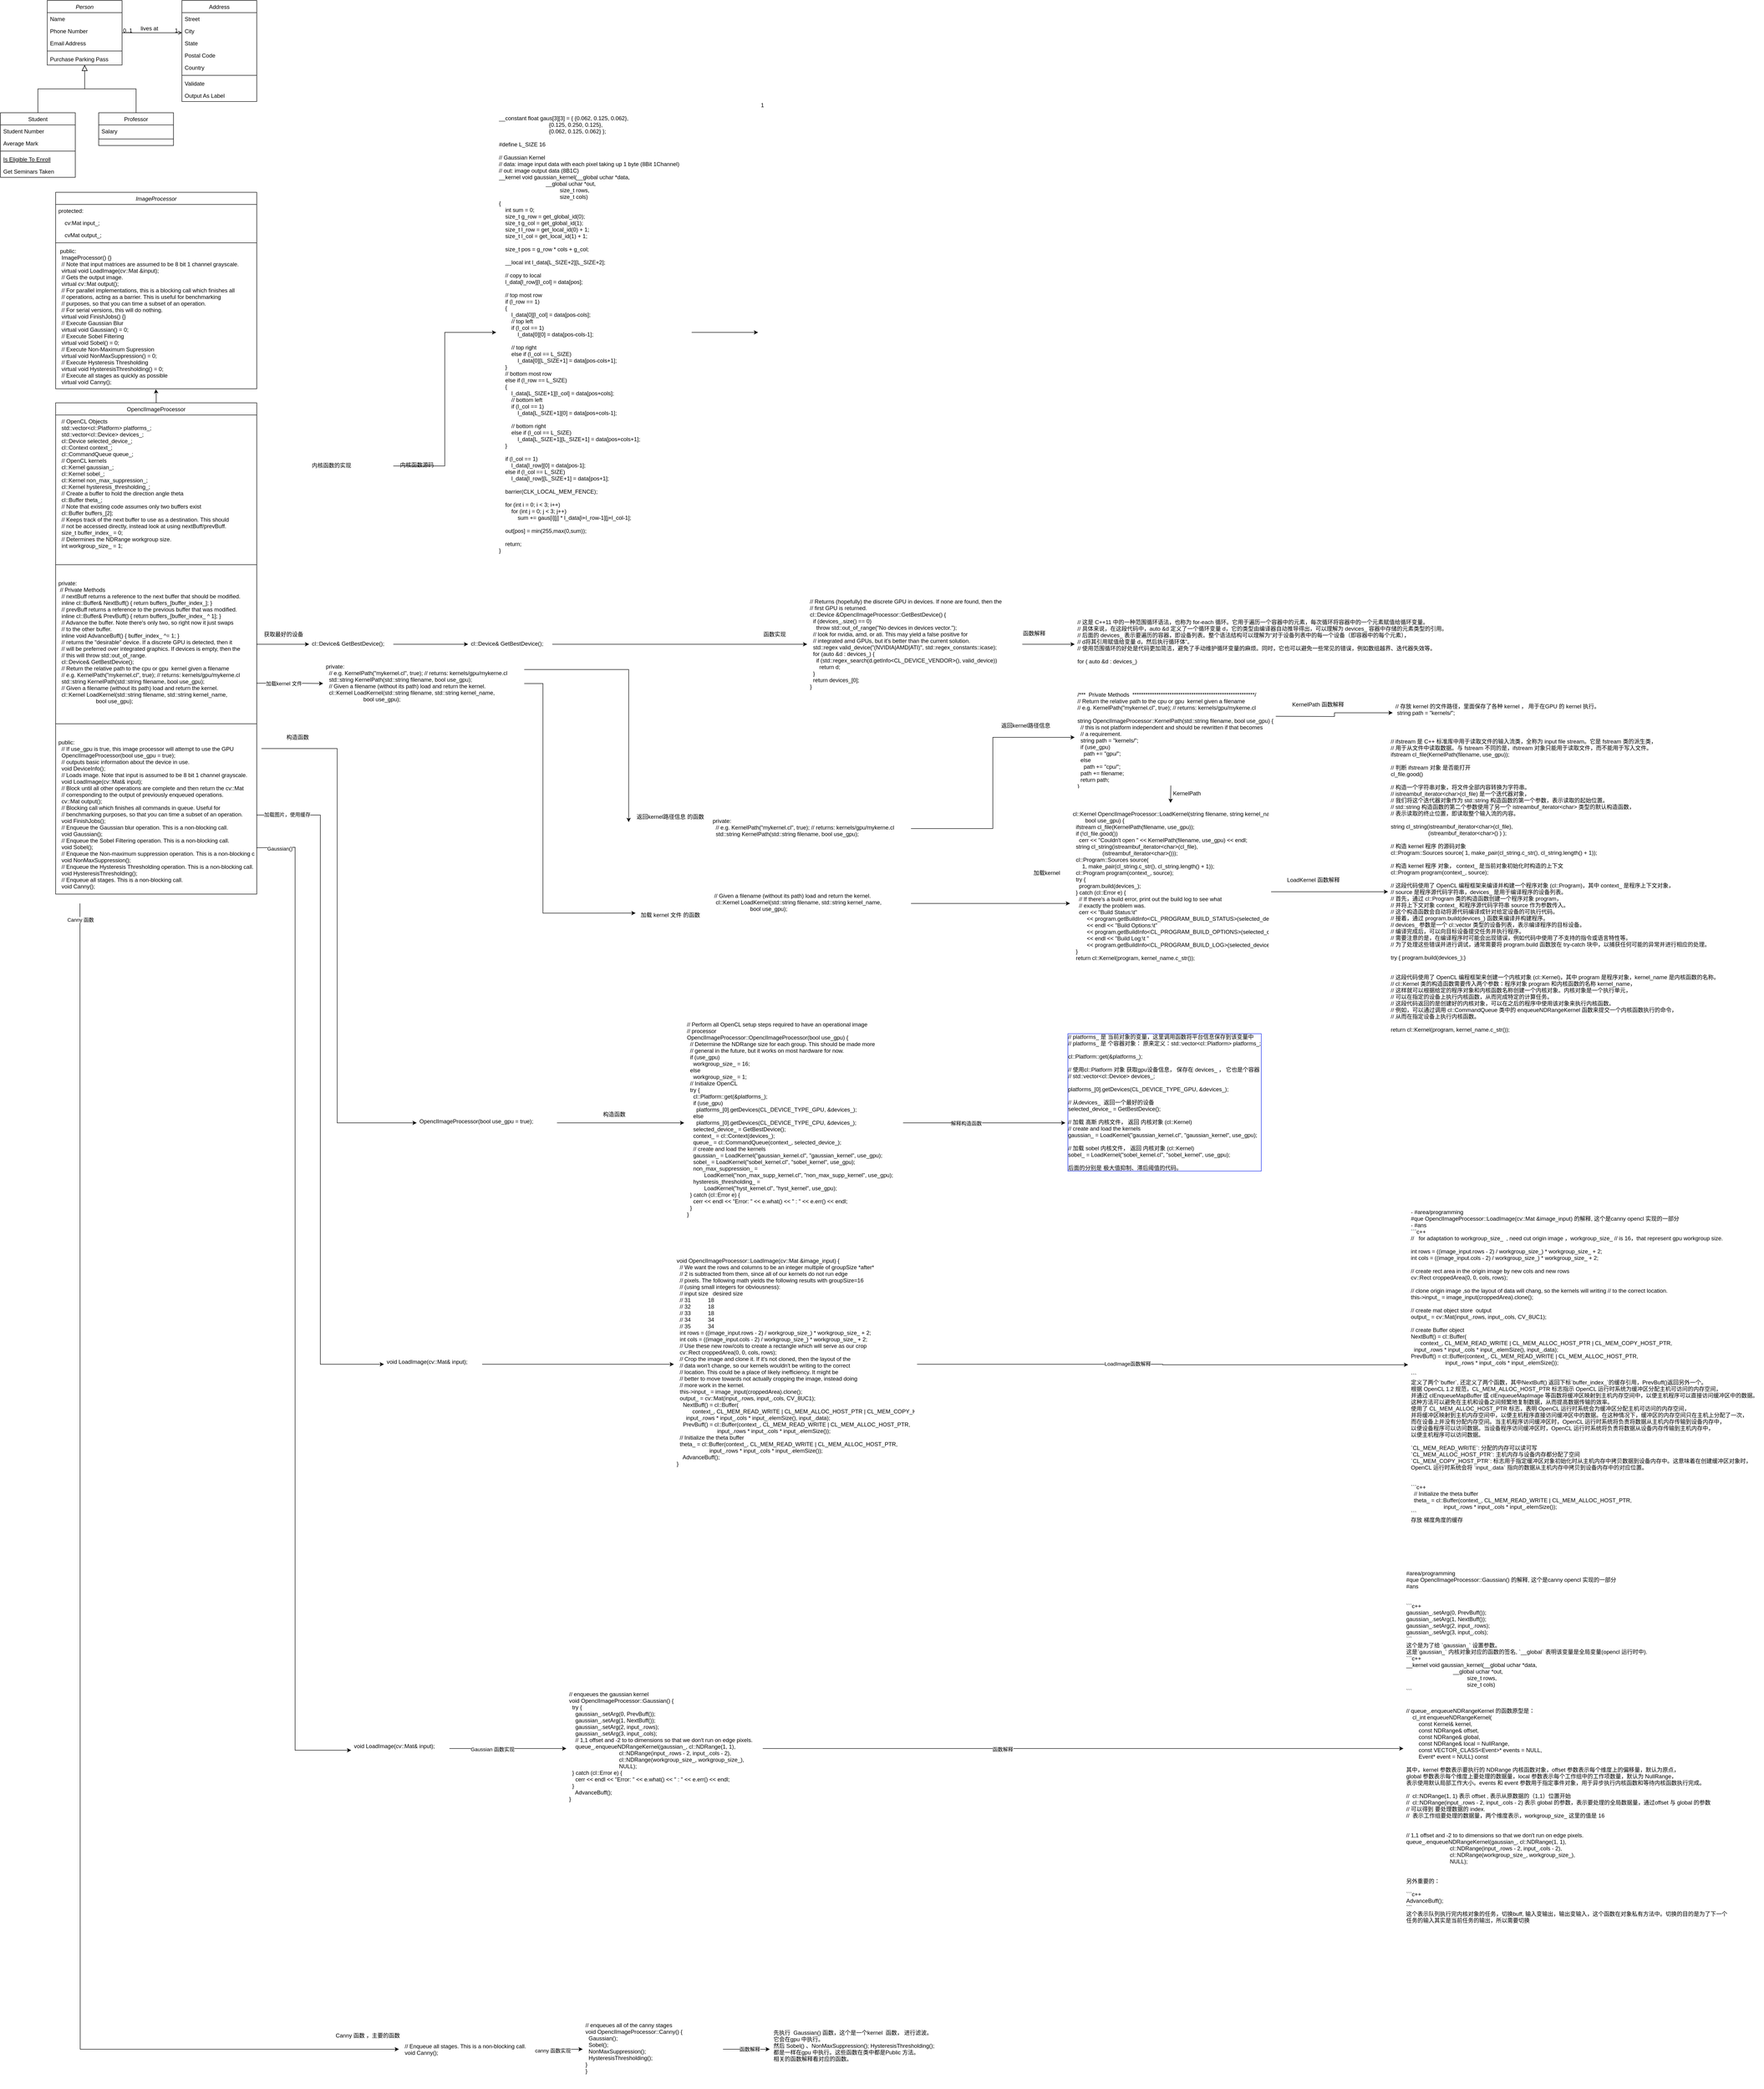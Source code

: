 <mxfile version="21.5.2" type="github">
  <diagram id="C5RBs43oDa-KdzZeNtuy" name="Page-1">
    <mxGraphModel dx="2047" dy="920" grid="1" gridSize="10" guides="1" tooltips="1" connect="1" arrows="1" fold="1" page="1" pageScale="1" pageWidth="3300" pageHeight="4681" background="none" math="0" shadow="0">
      <root>
        <mxCell id="WIyWlLk6GJQsqaUBKTNV-0" />
        <mxCell id="WIyWlLk6GJQsqaUBKTNV-1" parent="WIyWlLk6GJQsqaUBKTNV-0" />
        <mxCell id="zkfFHV4jXpPFQw0GAbJ--0" value="Person" style="swimlane;fontStyle=2;align=center;verticalAlign=top;childLayout=stackLayout;horizontal=1;startSize=26;horizontalStack=0;resizeParent=1;resizeLast=0;collapsible=1;marginBottom=0;rounded=0;shadow=0;strokeWidth=1;" parent="WIyWlLk6GJQsqaUBKTNV-1" vertex="1">
          <mxGeometry x="220" y="120" width="160" height="138" as="geometry">
            <mxRectangle x="230" y="140" width="160" height="26" as="alternateBounds" />
          </mxGeometry>
        </mxCell>
        <mxCell id="zkfFHV4jXpPFQw0GAbJ--1" value="Name" style="text;align=left;verticalAlign=top;spacingLeft=4;spacingRight=4;overflow=hidden;rotatable=0;points=[[0,0.5],[1,0.5]];portConstraint=eastwest;" parent="zkfFHV4jXpPFQw0GAbJ--0" vertex="1">
          <mxGeometry y="26" width="160" height="26" as="geometry" />
        </mxCell>
        <mxCell id="zkfFHV4jXpPFQw0GAbJ--2" value="Phone Number" style="text;align=left;verticalAlign=top;spacingLeft=4;spacingRight=4;overflow=hidden;rotatable=0;points=[[0,0.5],[1,0.5]];portConstraint=eastwest;rounded=0;shadow=0;html=0;" parent="zkfFHV4jXpPFQw0GAbJ--0" vertex="1">
          <mxGeometry y="52" width="160" height="26" as="geometry" />
        </mxCell>
        <mxCell id="zkfFHV4jXpPFQw0GAbJ--3" value="Email Address" style="text;align=left;verticalAlign=top;spacingLeft=4;spacingRight=4;overflow=hidden;rotatable=0;points=[[0,0.5],[1,0.5]];portConstraint=eastwest;rounded=0;shadow=0;html=0;" parent="zkfFHV4jXpPFQw0GAbJ--0" vertex="1">
          <mxGeometry y="78" width="160" height="26" as="geometry" />
        </mxCell>
        <mxCell id="zkfFHV4jXpPFQw0GAbJ--4" value="" style="line;html=1;strokeWidth=1;align=left;verticalAlign=middle;spacingTop=-1;spacingLeft=3;spacingRight=3;rotatable=0;labelPosition=right;points=[];portConstraint=eastwest;" parent="zkfFHV4jXpPFQw0GAbJ--0" vertex="1">
          <mxGeometry y="104" width="160" height="8" as="geometry" />
        </mxCell>
        <mxCell id="zkfFHV4jXpPFQw0GAbJ--5" value="Purchase Parking Pass" style="text;align=left;verticalAlign=top;spacingLeft=4;spacingRight=4;overflow=hidden;rotatable=0;points=[[0,0.5],[1,0.5]];portConstraint=eastwest;" parent="zkfFHV4jXpPFQw0GAbJ--0" vertex="1">
          <mxGeometry y="112" width="160" height="26" as="geometry" />
        </mxCell>
        <mxCell id="zkfFHV4jXpPFQw0GAbJ--6" value="Student" style="swimlane;fontStyle=0;align=center;verticalAlign=top;childLayout=stackLayout;horizontal=1;startSize=26;horizontalStack=0;resizeParent=1;resizeLast=0;collapsible=1;marginBottom=0;rounded=0;shadow=0;strokeWidth=1;" parent="WIyWlLk6GJQsqaUBKTNV-1" vertex="1">
          <mxGeometry x="120" y="360" width="160" height="138" as="geometry">
            <mxRectangle x="130" y="380" width="160" height="26" as="alternateBounds" />
          </mxGeometry>
        </mxCell>
        <mxCell id="zkfFHV4jXpPFQw0GAbJ--7" value="Student Number" style="text;align=left;verticalAlign=top;spacingLeft=4;spacingRight=4;overflow=hidden;rotatable=0;points=[[0,0.5],[1,0.5]];portConstraint=eastwest;" parent="zkfFHV4jXpPFQw0GAbJ--6" vertex="1">
          <mxGeometry y="26" width="160" height="26" as="geometry" />
        </mxCell>
        <mxCell id="zkfFHV4jXpPFQw0GAbJ--8" value="Average Mark" style="text;align=left;verticalAlign=top;spacingLeft=4;spacingRight=4;overflow=hidden;rotatable=0;points=[[0,0.5],[1,0.5]];portConstraint=eastwest;rounded=0;shadow=0;html=0;" parent="zkfFHV4jXpPFQw0GAbJ--6" vertex="1">
          <mxGeometry y="52" width="160" height="26" as="geometry" />
        </mxCell>
        <mxCell id="zkfFHV4jXpPFQw0GAbJ--9" value="" style="line;html=1;strokeWidth=1;align=left;verticalAlign=middle;spacingTop=-1;spacingLeft=3;spacingRight=3;rotatable=0;labelPosition=right;points=[];portConstraint=eastwest;" parent="zkfFHV4jXpPFQw0GAbJ--6" vertex="1">
          <mxGeometry y="78" width="160" height="8" as="geometry" />
        </mxCell>
        <mxCell id="zkfFHV4jXpPFQw0GAbJ--10" value="Is Eligible To Enroll" style="text;align=left;verticalAlign=top;spacingLeft=4;spacingRight=4;overflow=hidden;rotatable=0;points=[[0,0.5],[1,0.5]];portConstraint=eastwest;fontStyle=4" parent="zkfFHV4jXpPFQw0GAbJ--6" vertex="1">
          <mxGeometry y="86" width="160" height="26" as="geometry" />
        </mxCell>
        <mxCell id="zkfFHV4jXpPFQw0GAbJ--11" value="Get Seminars Taken" style="text;align=left;verticalAlign=top;spacingLeft=4;spacingRight=4;overflow=hidden;rotatable=0;points=[[0,0.5],[1,0.5]];portConstraint=eastwest;" parent="zkfFHV4jXpPFQw0GAbJ--6" vertex="1">
          <mxGeometry y="112" width="160" height="26" as="geometry" />
        </mxCell>
        <mxCell id="zkfFHV4jXpPFQw0GAbJ--12" value="" style="endArrow=block;endSize=10;endFill=0;shadow=0;strokeWidth=1;rounded=0;edgeStyle=elbowEdgeStyle;elbow=vertical;" parent="WIyWlLk6GJQsqaUBKTNV-1" source="zkfFHV4jXpPFQw0GAbJ--6" target="zkfFHV4jXpPFQw0GAbJ--0" edge="1">
          <mxGeometry width="160" relative="1" as="geometry">
            <mxPoint x="200" y="203" as="sourcePoint" />
            <mxPoint x="200" y="203" as="targetPoint" />
          </mxGeometry>
        </mxCell>
        <mxCell id="zkfFHV4jXpPFQw0GAbJ--13" value="Professor" style="swimlane;fontStyle=0;align=center;verticalAlign=top;childLayout=stackLayout;horizontal=1;startSize=26;horizontalStack=0;resizeParent=1;resizeLast=0;collapsible=1;marginBottom=0;rounded=0;shadow=0;strokeWidth=1;" parent="WIyWlLk6GJQsqaUBKTNV-1" vertex="1">
          <mxGeometry x="330" y="360" width="160" height="70" as="geometry">
            <mxRectangle x="340" y="380" width="170" height="26" as="alternateBounds" />
          </mxGeometry>
        </mxCell>
        <mxCell id="zkfFHV4jXpPFQw0GAbJ--14" value="Salary" style="text;align=left;verticalAlign=top;spacingLeft=4;spacingRight=4;overflow=hidden;rotatable=0;points=[[0,0.5],[1,0.5]];portConstraint=eastwest;" parent="zkfFHV4jXpPFQw0GAbJ--13" vertex="1">
          <mxGeometry y="26" width="160" height="26" as="geometry" />
        </mxCell>
        <mxCell id="zkfFHV4jXpPFQw0GAbJ--15" value="" style="line;html=1;strokeWidth=1;align=left;verticalAlign=middle;spacingTop=-1;spacingLeft=3;spacingRight=3;rotatable=0;labelPosition=right;points=[];portConstraint=eastwest;" parent="zkfFHV4jXpPFQw0GAbJ--13" vertex="1">
          <mxGeometry y="52" width="160" height="8" as="geometry" />
        </mxCell>
        <mxCell id="zkfFHV4jXpPFQw0GAbJ--16" value="" style="endArrow=block;endSize=10;endFill=0;shadow=0;strokeWidth=1;rounded=0;edgeStyle=elbowEdgeStyle;elbow=vertical;" parent="WIyWlLk6GJQsqaUBKTNV-1" source="zkfFHV4jXpPFQw0GAbJ--13" target="zkfFHV4jXpPFQw0GAbJ--0" edge="1">
          <mxGeometry width="160" relative="1" as="geometry">
            <mxPoint x="210" y="373" as="sourcePoint" />
            <mxPoint x="310" y="271" as="targetPoint" />
          </mxGeometry>
        </mxCell>
        <mxCell id="zkfFHV4jXpPFQw0GAbJ--17" value="Address" style="swimlane;fontStyle=0;align=center;verticalAlign=top;childLayout=stackLayout;horizontal=1;startSize=26;horizontalStack=0;resizeParent=1;resizeLast=0;collapsible=1;marginBottom=0;rounded=0;shadow=0;strokeWidth=1;" parent="WIyWlLk6GJQsqaUBKTNV-1" vertex="1">
          <mxGeometry x="508" y="120" width="160" height="216" as="geometry">
            <mxRectangle x="550" y="140" width="160" height="26" as="alternateBounds" />
          </mxGeometry>
        </mxCell>
        <mxCell id="zkfFHV4jXpPFQw0GAbJ--18" value="Street" style="text;align=left;verticalAlign=top;spacingLeft=4;spacingRight=4;overflow=hidden;rotatable=0;points=[[0,0.5],[1,0.5]];portConstraint=eastwest;" parent="zkfFHV4jXpPFQw0GAbJ--17" vertex="1">
          <mxGeometry y="26" width="160" height="26" as="geometry" />
        </mxCell>
        <mxCell id="zkfFHV4jXpPFQw0GAbJ--19" value="City" style="text;align=left;verticalAlign=top;spacingLeft=4;spacingRight=4;overflow=hidden;rotatable=0;points=[[0,0.5],[1,0.5]];portConstraint=eastwest;rounded=0;shadow=0;html=0;" parent="zkfFHV4jXpPFQw0GAbJ--17" vertex="1">
          <mxGeometry y="52" width="160" height="26" as="geometry" />
        </mxCell>
        <mxCell id="zkfFHV4jXpPFQw0GAbJ--20" value="State" style="text;align=left;verticalAlign=top;spacingLeft=4;spacingRight=4;overflow=hidden;rotatable=0;points=[[0,0.5],[1,0.5]];portConstraint=eastwest;rounded=0;shadow=0;html=0;" parent="zkfFHV4jXpPFQw0GAbJ--17" vertex="1">
          <mxGeometry y="78" width="160" height="26" as="geometry" />
        </mxCell>
        <mxCell id="zkfFHV4jXpPFQw0GAbJ--21" value="Postal Code" style="text;align=left;verticalAlign=top;spacingLeft=4;spacingRight=4;overflow=hidden;rotatable=0;points=[[0,0.5],[1,0.5]];portConstraint=eastwest;rounded=0;shadow=0;html=0;" parent="zkfFHV4jXpPFQw0GAbJ--17" vertex="1">
          <mxGeometry y="104" width="160" height="26" as="geometry" />
        </mxCell>
        <mxCell id="zkfFHV4jXpPFQw0GAbJ--22" value="Country" style="text;align=left;verticalAlign=top;spacingLeft=4;spacingRight=4;overflow=hidden;rotatable=0;points=[[0,0.5],[1,0.5]];portConstraint=eastwest;rounded=0;shadow=0;html=0;" parent="zkfFHV4jXpPFQw0GAbJ--17" vertex="1">
          <mxGeometry y="130" width="160" height="26" as="geometry" />
        </mxCell>
        <mxCell id="zkfFHV4jXpPFQw0GAbJ--23" value="" style="line;html=1;strokeWidth=1;align=left;verticalAlign=middle;spacingTop=-1;spacingLeft=3;spacingRight=3;rotatable=0;labelPosition=right;points=[];portConstraint=eastwest;" parent="zkfFHV4jXpPFQw0GAbJ--17" vertex="1">
          <mxGeometry y="156" width="160" height="8" as="geometry" />
        </mxCell>
        <mxCell id="zkfFHV4jXpPFQw0GAbJ--24" value="Validate" style="text;align=left;verticalAlign=top;spacingLeft=4;spacingRight=4;overflow=hidden;rotatable=0;points=[[0,0.5],[1,0.5]];portConstraint=eastwest;" parent="zkfFHV4jXpPFQw0GAbJ--17" vertex="1">
          <mxGeometry y="164" width="160" height="26" as="geometry" />
        </mxCell>
        <mxCell id="zkfFHV4jXpPFQw0GAbJ--25" value="Output As Label" style="text;align=left;verticalAlign=top;spacingLeft=4;spacingRight=4;overflow=hidden;rotatable=0;points=[[0,0.5],[1,0.5]];portConstraint=eastwest;" parent="zkfFHV4jXpPFQw0GAbJ--17" vertex="1">
          <mxGeometry y="190" width="160" height="26" as="geometry" />
        </mxCell>
        <mxCell id="zkfFHV4jXpPFQw0GAbJ--26" value="" style="endArrow=open;shadow=0;strokeWidth=1;rounded=0;endFill=1;edgeStyle=elbowEdgeStyle;elbow=vertical;" parent="WIyWlLk6GJQsqaUBKTNV-1" source="zkfFHV4jXpPFQw0GAbJ--0" target="zkfFHV4jXpPFQw0GAbJ--17" edge="1">
          <mxGeometry x="0.5" y="41" relative="1" as="geometry">
            <mxPoint x="380" y="192" as="sourcePoint" />
            <mxPoint x="540" y="192" as="targetPoint" />
            <mxPoint x="-40" y="32" as="offset" />
          </mxGeometry>
        </mxCell>
        <mxCell id="zkfFHV4jXpPFQw0GAbJ--27" value="0..1" style="resizable=0;align=left;verticalAlign=bottom;labelBackgroundColor=none;fontSize=12;" parent="zkfFHV4jXpPFQw0GAbJ--26" connectable="0" vertex="1">
          <mxGeometry x="-1" relative="1" as="geometry">
            <mxPoint y="4" as="offset" />
          </mxGeometry>
        </mxCell>
        <mxCell id="zkfFHV4jXpPFQw0GAbJ--28" value="1" style="resizable=0;align=right;verticalAlign=bottom;labelBackgroundColor=none;fontSize=12;" parent="zkfFHV4jXpPFQw0GAbJ--26" connectable="0" vertex="1">
          <mxGeometry x="1" relative="1" as="geometry">
            <mxPoint x="-7" y="4" as="offset" />
          </mxGeometry>
        </mxCell>
        <mxCell id="zkfFHV4jXpPFQw0GAbJ--29" value="lives at" style="text;html=1;resizable=0;points=[];;align=center;verticalAlign=middle;labelBackgroundColor=none;rounded=0;shadow=0;strokeWidth=1;fontSize=12;" parent="zkfFHV4jXpPFQw0GAbJ--26" vertex="1" connectable="0">
          <mxGeometry x="0.5" y="49" relative="1" as="geometry">
            <mxPoint x="-38" y="40" as="offset" />
          </mxGeometry>
        </mxCell>
        <mxCell id="4rEQ4-RjstuRH-mUAFi--1" value="ImageProcessor" style="swimlane;fontStyle=2;align=center;verticalAlign=top;childLayout=stackLayout;horizontal=1;startSize=26;horizontalStack=0;resizeParent=1;resizeLast=0;collapsible=1;marginBottom=0;rounded=0;shadow=0;strokeWidth=1;" vertex="1" parent="WIyWlLk6GJQsqaUBKTNV-1">
          <mxGeometry x="238" y="530" width="430" height="420" as="geometry">
            <mxRectangle x="230" y="140" width="160" height="26" as="alternateBounds" />
          </mxGeometry>
        </mxCell>
        <mxCell id="4rEQ4-RjstuRH-mUAFi--2" value="protected:&#xa;" style="text;align=left;verticalAlign=top;spacingLeft=4;spacingRight=4;overflow=hidden;rotatable=0;points=[[0,0.5],[1,0.5]];portConstraint=eastwest;" vertex="1" parent="4rEQ4-RjstuRH-mUAFi--1">
          <mxGeometry y="26" width="430" height="26" as="geometry" />
        </mxCell>
        <mxCell id="4rEQ4-RjstuRH-mUAFi--3" value="    cv:Mat input_; " style="text;align=left;verticalAlign=top;spacingLeft=4;spacingRight=4;overflow=hidden;rotatable=0;points=[[0,0.5],[1,0.5]];portConstraint=eastwest;rounded=0;shadow=0;html=0;" vertex="1" parent="4rEQ4-RjstuRH-mUAFi--1">
          <mxGeometry y="52" width="430" height="26" as="geometry" />
        </mxCell>
        <mxCell id="4rEQ4-RjstuRH-mUAFi--4" value="    cvMat output_;" style="text;align=left;verticalAlign=top;spacingLeft=4;spacingRight=4;overflow=hidden;rotatable=0;points=[[0,0.5],[1,0.5]];portConstraint=eastwest;rounded=0;shadow=0;html=0;" vertex="1" parent="4rEQ4-RjstuRH-mUAFi--1">
          <mxGeometry y="78" width="430" height="26" as="geometry" />
        </mxCell>
        <mxCell id="4rEQ4-RjstuRH-mUAFi--5" value="" style="line;html=1;strokeWidth=1;align=left;verticalAlign=middle;spacingTop=-1;spacingLeft=3;spacingRight=3;rotatable=0;labelPosition=right;points=[];portConstraint=eastwest;" vertex="1" parent="4rEQ4-RjstuRH-mUAFi--1">
          <mxGeometry y="104" width="430" height="8" as="geometry" />
        </mxCell>
        <mxCell id="4rEQ4-RjstuRH-mUAFi--18" value=" public:&#xa;  ImageProcessor() {}&#xa;  // Note that input matrices are assumed to be 8 bit 1 channel grayscale.&#xa;  virtual void LoadImage(cv::Mat &amp;input);&#xa;  // Gets the output image.&#xa;  virtual cv::Mat output();&#xa;  // For parallel implementations, this is a blocking call which finishes all&#xa;  // operations, acting as a barrier. This is useful for benchmarking&#xa;  // purposes, so that you can time a subset of an operation.&#xa;  // For serial versions, this will do nothing.&#xa;  virtual void FinishJobs() {}&#xa;  // Execute Gaussian Blur&#xa;  virtual void Gaussian() = 0;&#xa;  // Execute Sobel Filtering&#xa;  virtual void Sobel() = 0;&#xa;  // Execute Non-Maximum Supression&#xa;  virtual void NonMaxSuppression() = 0;&#xa;  // Execute Hysteresis Thresholding&#xa;  virtual void HysteresisThresholding() = 0;&#xa;  // Execute all stages as quickly as possible&#xa;  virtual void Canny();" style="text;align=left;verticalAlign=top;spacingLeft=4;spacingRight=4;overflow=hidden;rotatable=0;points=[[0,0.5],[1,0.5]];portConstraint=eastwest;" vertex="1" parent="4rEQ4-RjstuRH-mUAFi--1">
          <mxGeometry y="112" width="430" height="308" as="geometry" />
        </mxCell>
        <mxCell id="4rEQ4-RjstuRH-mUAFi--21" style="edgeStyle=orthogonalEdgeStyle;rounded=0;orthogonalLoop=1;jettySize=auto;html=1;entryX=0.498;entryY=1.003;entryDx=0;entryDy=0;entryPerimeter=0;" edge="1" parent="WIyWlLk6GJQsqaUBKTNV-1" source="4rEQ4-RjstuRH-mUAFi--7" target="4rEQ4-RjstuRH-mUAFi--18">
          <mxGeometry relative="1" as="geometry">
            <mxPoint x="453.0" y="960" as="targetPoint" />
          </mxGeometry>
        </mxCell>
        <mxCell id="4rEQ4-RjstuRH-mUAFi--7" value="OpenclImageProcessor" style="swimlane;fontStyle=0;align=center;verticalAlign=top;childLayout=stackLayout;horizontal=1;startSize=26;horizontalStack=0;resizeParent=1;resizeLast=0;collapsible=1;marginBottom=0;rounded=0;shadow=0;strokeWidth=1;" vertex="1" parent="WIyWlLk6GJQsqaUBKTNV-1">
          <mxGeometry x="238" y="980" width="430" height="1050" as="geometry">
            <mxRectangle x="130" y="380" width="160" height="26" as="alternateBounds" />
          </mxGeometry>
        </mxCell>
        <mxCell id="4rEQ4-RjstuRH-mUAFi--8" value="  // OpenCL Objects&#xa;  std::vector&lt;cl::Platform&gt; platforms_;&#xa;  std::vector&lt;cl::Device&gt; devices_;&#xa;  cl::Device selected_device_;&#xa;  cl::Context context_;&#xa;  cl::CommandQueue queue_;&#xa;  // OpenCL kernels&#xa;  cl::Kernel gaussian_;&#xa;  cl::Kernel sobel_;&#xa;  cl::Kernel non_max_suppression_;&#xa;  cl::Kernel hysteresis_thresholding_;&#xa;  // Create a buffer to hold the direction angle theta&#xa;  cl::Buffer theta_;&#xa;  // Note that existing code assumes only two buffers exist&#xa;  cl::Buffer buffers_[2];&#xa;  // Keeps track of the next buffer to use as a destination. This should&#xa;  // not be accessed directly, instead look at using nextBuff/prevBuff.&#xa;  size_t buffer_index_ = 0;&#xa;  // Determines the NDRange workgroup size.&#xa;  int workgroup_size_ = 1;" style="text;align=left;verticalAlign=top;spacingLeft=4;spacingRight=4;overflow=hidden;rotatable=0;points=[[0,0.5],[1,0.5]];portConstraint=eastwest;" vertex="1" parent="4rEQ4-RjstuRH-mUAFi--7">
          <mxGeometry y="26" width="430" height="294" as="geometry" />
        </mxCell>
        <mxCell id="4rEQ4-RjstuRH-mUAFi--15" value="" style="line;html=1;strokeWidth=1;align=left;verticalAlign=middle;spacingTop=-1;spacingLeft=3;spacingRight=3;rotatable=0;labelPosition=right;points=[];portConstraint=eastwest;" vertex="1" parent="4rEQ4-RjstuRH-mUAFi--7">
          <mxGeometry y="320" width="430" height="52" as="geometry" />
        </mxCell>
        <mxCell id="4rEQ4-RjstuRH-mUAFi--17" value="private:&#xa; // Private Methods&#xa;  // nextBuff returns a reference to the next buffer that should be modified.&#xa;  inline cl::Buffer&amp; NextBuff() { return buffers_[buffer_index_]; }&#xa;  // prevBuff returns a reference to the previous buffer that was modified.&#xa;  inline cl::Buffer&amp; PrevBuff() { return buffers_[buffer_index_ ^ 1]; }&#xa;  // Advance the buffer. Note there&#39;s only two, so right now it just swaps&#xa;  // to the other buffer.&#xa;  inline void AdvanceBuff() { buffer_index_ ^= 1; }&#xa;  // returns the &quot;desirable&quot; device. If a discrete GPU is detected, then it&#xa;  // will be preferred over integrated graphics. If devices is empty, then the&#xa;  // this will throw std::out_of_range.&#xa;  cl::Device&amp; GetBestDevice();&#xa;  // Return the relative path to the cpu or gpu  kernel given a filename&#xa;  // e.g. KernelPath(&quot;mykernel.cl&quot;, true); // returns: kernels/gpu/mykerne.cl&#xa;  std::string KernelPath(std::string filename, bool use_gpu);&#xa;  // Given a filename (without its path) load and return the kernel.&#xa;  cl::Kernel LoadKernel(std::string filename, std::string kernel_name,&#xa;                        bool use_gpu);" style="text;align=left;verticalAlign=top;spacingLeft=4;spacingRight=4;overflow=hidden;rotatable=0;points=[[0,0.5],[1,0.5]];portConstraint=eastwest;" vertex="1" parent="4rEQ4-RjstuRH-mUAFi--7">
          <mxGeometry y="372" width="430" height="288" as="geometry" />
        </mxCell>
        <mxCell id="4rEQ4-RjstuRH-mUAFi--10" value="" style="line;html=1;strokeWidth=1;align=left;verticalAlign=middle;spacingTop=-1;spacingLeft=3;spacingRight=3;rotatable=0;labelPosition=right;points=[];portConstraint=eastwest;" vertex="1" parent="4rEQ4-RjstuRH-mUAFi--7">
          <mxGeometry y="660" width="430" height="52" as="geometry" />
        </mxCell>
        <mxCell id="4rEQ4-RjstuRH-mUAFi--20" value="public:&#xa;  // If use_gpu is true, this image processor will attempt to use the GPU&#xa;  OpenclImageProcessor(bool use_gpu = true);&#xa;  // outputs basic information about the device in use.&#xa;  void DeviceInfo();&#xa;  // Loads image. Note that input is assumed to be 8 bit 1 channel grayscale.&#xa;  void LoadImage(cv::Mat&amp; input);&#xa;  // Block until all other operations are complete and then return the cv::Mat&#xa;  // corresponding to the output of previously enqueued operations.&#xa;  cv::Mat output();&#xa;  // Blocking call which finishes all commands in queue. Useful for&#xa;  // benchmarking purposes, so that you can time a subset of an operation.&#xa;  void FinishJobs();&#xa;  // Enqueue the Gaussian blur operation. This is a non-blocking call.&#xa;  void Gaussian();&#xa;  // Enqueue the Sobel Filtering operation. This is a non-blocking call.&#xa;  void Sobel();&#xa;  // Enqueue the Non-maximum suppression operation. This is a non-blocking call.&#xa;  void NonMaxSuppression();&#xa;  // Enqueue the Hysteresis Thresholding operation. This is a non-blocking call.&#xa;  void HysteresisThresholding();&#xa;  // Enqueue all stages. This is a non-blocking call.&#xa;  void Canny();" style="text;align=left;verticalAlign=top;spacingLeft=4;spacingRight=4;overflow=hidden;rotatable=0;points=[[0,0.5],[1,0.5]];portConstraint=eastwest;" vertex="1" parent="4rEQ4-RjstuRH-mUAFi--7">
          <mxGeometry y="712" width="430" height="338" as="geometry" />
        </mxCell>
        <mxCell id="4rEQ4-RjstuRH-mUAFi--32" value="" style="edgeStyle=orthogonalEdgeStyle;rounded=0;orthogonalLoop=1;jettySize=auto;html=1;entryX=-0.022;entryY=0.867;entryDx=0;entryDy=0;entryPerimeter=0;" edge="1" parent="WIyWlLk6GJQsqaUBKTNV-1" source="4rEQ4-RjstuRH-mUAFi--29" target="4rEQ4-RjstuRH-mUAFi--36">
          <mxGeometry relative="1" as="geometry">
            <mxPoint x="1190.0" y="1550.1" as="sourcePoint" />
            <mxPoint x="1398.28" y="900" as="targetPoint" />
            <Array as="points">
              <mxPoint x="1463" y="1550" />
            </Array>
          </mxGeometry>
        </mxCell>
        <mxCell id="4rEQ4-RjstuRH-mUAFi--29" value="private:&#xa;  // e.g. KernelPath(&quot;mykernel.cl&quot;, true); // returns: kernels/gpu/mykerne.cl&#xa;  std::string KernelPath(std::string filename, bool use_gpu);&#xa;  // Given a filename (without its path) load and return the kernel.&#xa;  cl::Kernel LoadKernel(std::string filename, std::string kernel_name,&#xa;                        bool use_gpu);" style="text;align=left;verticalAlign=top;spacingLeft=4;spacingRight=4;overflow=hidden;rotatable=0;points=[[0,0.5],[1,0.5]];portConstraint=eastwest;" vertex="1" parent="WIyWlLk6GJQsqaUBKTNV-1">
          <mxGeometry x="810" y="1530" width="430" height="100" as="geometry" />
        </mxCell>
        <mxCell id="4rEQ4-RjstuRH-mUAFi--30" value="" style="edgeStyle=orthogonalEdgeStyle;rounded=0;orthogonalLoop=1;jettySize=auto;html=1;exitX=1.001;exitY=0.789;exitDx=0;exitDy=0;exitPerimeter=0;" edge="1" parent="WIyWlLk6GJQsqaUBKTNV-1" source="4rEQ4-RjstuRH-mUAFi--17" target="4rEQ4-RjstuRH-mUAFi--29">
          <mxGeometry relative="1" as="geometry" />
        </mxCell>
        <mxCell id="4rEQ4-RjstuRH-mUAFi--83" value="加载kernel 文件" style="edgeLabel;html=1;align=center;verticalAlign=middle;resizable=0;points=[];" vertex="1" connectable="0" parent="4rEQ4-RjstuRH-mUAFi--30">
          <mxGeometry x="-0.193" y="-1" relative="1" as="geometry">
            <mxPoint as="offset" />
          </mxGeometry>
        </mxCell>
        <mxCell id="4rEQ4-RjstuRH-mUAFi--34" value="" style="edgeStyle=orthogonalEdgeStyle;rounded=0;orthogonalLoop=1;jettySize=auto;html=1;" edge="1" parent="WIyWlLk6GJQsqaUBKTNV-1" source="4rEQ4-RjstuRH-mUAFi--31" target="4rEQ4-RjstuRH-mUAFi--33">
          <mxGeometry relative="1" as="geometry">
            <mxPoint x="2027" y="1875" as="sourcePoint" />
          </mxGeometry>
        </mxCell>
        <mxCell id="4rEQ4-RjstuRH-mUAFi--31" value="private:&#xa;  // e.g. KernelPath(&quot;mykernel.cl&quot;, true); // returns: kernels/gpu/mykerne.cl&#xa;  std::string KernelPath(std::string filename, bool use_gpu);&#xa;" style="text;align=left;verticalAlign=top;spacingLeft=4;spacingRight=4;overflow=hidden;rotatable=0;points=[[0,0.5],[1,0.5]];portConstraint=eastwest;" vertex="1" parent="WIyWlLk6GJQsqaUBKTNV-1">
          <mxGeometry x="1637" y="1860" width="430" height="60" as="geometry" />
        </mxCell>
        <mxCell id="4rEQ4-RjstuRH-mUAFi--43" style="edgeStyle=orthogonalEdgeStyle;rounded=0;orthogonalLoop=1;jettySize=auto;html=1;exitX=0.478;exitY=0.99;exitDx=0;exitDy=0;exitPerimeter=0;" edge="1" parent="WIyWlLk6GJQsqaUBKTNV-1" source="4rEQ4-RjstuRH-mUAFi--33">
          <mxGeometry relative="1" as="geometry">
            <mxPoint x="2622" y="1835" as="targetPoint" />
          </mxGeometry>
        </mxCell>
        <mxCell id="4rEQ4-RjstuRH-mUAFi--33" value="/***  Private Methods  ********************************************************/&#xa;// Return the relative path to the cpu or gpu  kernel given a filename&#xa;// e.g. KernelPath(&quot;mykernel.cl&quot;, true); // returns: kernels/gpu/mykerne.cl&#xa;&#xa;string OpenclImageProcessor::KernelPath(std::string filename, bool use_gpu) {&#xa;  // this is not platform independent and should be rewritten if that becomes&#xa;  // a requirement.&#xa;  string path = &quot;kernels/&quot;;&#xa;  if (use_gpu)&#xa;    path += &quot;gpu/&quot;;&#xa;  else&#xa;    path += &quot;cpu/&quot;;&#xa;  path += filename;&#xa;  return path;&#xa;}" style="text;align=left;verticalAlign=top;spacingLeft=4;spacingRight=4;overflow=hidden;rotatable=0;points=[[0,0.5],[1,0.5]];portConstraint=eastwest;" vertex="1" parent="WIyWlLk6GJQsqaUBKTNV-1">
          <mxGeometry x="2417" y="1590" width="430" height="210" as="geometry" />
        </mxCell>
        <mxCell id="4rEQ4-RjstuRH-mUAFi--35" value="返回kernel路径信息" style="text;html=1;align=center;verticalAlign=middle;resizable=0;points=[];autosize=1;strokeColor=none;fillColor=none;" vertex="1" parent="WIyWlLk6GJQsqaUBKTNV-1">
          <mxGeometry x="2247" y="1655" width="130" height="30" as="geometry" />
        </mxCell>
        <mxCell id="4rEQ4-RjstuRH-mUAFi--36" value="返回kernel路径信息 的函数" style="text;html=1;align=center;verticalAlign=middle;resizable=0;points=[];autosize=1;strokeColor=none;fillColor=none;" vertex="1" parent="WIyWlLk6GJQsqaUBKTNV-1">
          <mxGeometry x="1467" y="1850" width="170" height="30" as="geometry" />
        </mxCell>
        <mxCell id="4rEQ4-RjstuRH-mUAFi--37" value=" // Given a filename (without its path) load and return the kernel.&#xa;  cl::Kernel LoadKernel(std::string filename, std::string kernel_name,&#xa;                        bool use_gpu);" style="text;align=left;verticalAlign=top;spacingLeft=4;spacingRight=4;overflow=hidden;rotatable=0;points=[[0,0.5],[1,0.5]];portConstraint=eastwest;" vertex="1" parent="WIyWlLk6GJQsqaUBKTNV-1">
          <mxGeometry x="1637" y="2020" width="430" height="60" as="geometry" />
        </mxCell>
        <mxCell id="4rEQ4-RjstuRH-mUAFi--38" value="" style="edgeStyle=orthogonalEdgeStyle;rounded=0;orthogonalLoop=1;jettySize=auto;html=1;exitX=1;exitY=0.5;exitDx=0;exitDy=0;entryX=0.007;entryY=0.356;entryDx=0;entryDy=0;entryPerimeter=0;" edge="1" parent="WIyWlLk6GJQsqaUBKTNV-1" source="4rEQ4-RjstuRH-mUAFi--29" target="4rEQ4-RjstuRH-mUAFi--51">
          <mxGeometry relative="1" as="geometry">
            <mxPoint x="1220" y="1580" as="sourcePoint" />
            <mxPoint x="1385" y="1059.7" as="targetPoint" />
            <Array as="points">
              <mxPoint x="1280" y="1580" />
              <mxPoint x="1280" y="2071" />
            </Array>
          </mxGeometry>
        </mxCell>
        <mxCell id="4rEQ4-RjstuRH-mUAFi--39" value="" style="edgeStyle=orthogonalEdgeStyle;rounded=0;orthogonalLoop=1;jettySize=auto;html=1;exitX=1;exitY=0.5;exitDx=0;exitDy=0;" edge="1" parent="WIyWlLk6GJQsqaUBKTNV-1" target="4rEQ4-RjstuRH-mUAFi--40" source="4rEQ4-RjstuRH-mUAFi--37">
          <mxGeometry relative="1" as="geometry">
            <mxPoint x="2027" y="2035" as="sourcePoint" />
            <Array as="points">
              <mxPoint x="2237" y="2050" />
              <mxPoint x="2237" y="2050" />
            </Array>
          </mxGeometry>
        </mxCell>
        <mxCell id="4rEQ4-RjstuRH-mUAFi--46" value="" style="edgeStyle=orthogonalEdgeStyle;rounded=0;orthogonalLoop=1;jettySize=auto;html=1;" edge="1" parent="WIyWlLk6GJQsqaUBKTNV-1" source="4rEQ4-RjstuRH-mUAFi--40" target="4rEQ4-RjstuRH-mUAFi--45">
          <mxGeometry relative="1" as="geometry" />
        </mxCell>
        <mxCell id="4rEQ4-RjstuRH-mUAFi--40" value="cl::Kernel OpenclImageProcessor::LoadKernel(string filename, string kernel_name,&#xa;        bool use_gpu) {&#xa;  ifstream cl_file(KernelPath(filename, use_gpu));&#xa;  if (!cl_file.good())&#xa;    cerr &lt;&lt; &quot;Couldn&#39;t open &quot; &lt;&lt; KernelPath(filename, use_gpu) &lt;&lt; endl;&#xa;  string cl_string(istreambuf_iterator&lt;char&gt;(cl_file),&#xa;                   (istreambuf_iterator&lt;char&gt;()));&#xa;  cl::Program::Sources source(&#xa;      1, make_pair(cl_string.c_str(), cl_string.length() + 1));&#xa;  cl::Program program(context_, source);&#xa;  try {&#xa;    program.build(devices_);&#xa;  } catch (cl::Error e) {&#xa;    // If there&#39;s a build error, print out the build log to see what&#xa;    // exactly the problem was.&#xa;    cerr &lt;&lt; &quot;Build Status:\t&quot;&#xa;         &lt;&lt; program.getBuildInfo&lt;CL_PROGRAM_BUILD_STATUS&gt;(selected_device_)&#xa;         &lt;&lt; endl &lt;&lt; &quot;Build Options:\t&quot;&#xa;         &lt;&lt; program.getBuildInfo&lt;CL_PROGRAM_BUILD_OPTIONS&gt;(selected_device_)&#xa;         &lt;&lt; endl &lt;&lt; &quot;Build Log:\t &quot;&#xa;         &lt;&lt; program.getBuildInfo&lt;CL_PROGRAM_BUILD_LOG&gt;(selected_device_) &lt;&lt; endl;&#xa;  }&#xa;  return cl::Kernel(program, kernel_name.c_str());" style="text;align=left;verticalAlign=top;spacingLeft=4;spacingRight=4;overflow=hidden;rotatable=0;points=[[0,0.5],[1,0.5]];portConstraint=eastwest;" vertex="1" parent="WIyWlLk6GJQsqaUBKTNV-1">
          <mxGeometry x="2407" y="1845" width="430" height="360" as="geometry" />
        </mxCell>
        <mxCell id="4rEQ4-RjstuRH-mUAFi--41" value="加载kernel" style="text;html=1;align=center;verticalAlign=middle;resizable=0;points=[];autosize=1;strokeColor=none;fillColor=none;" vertex="1" parent="WIyWlLk6GJQsqaUBKTNV-1">
          <mxGeometry x="2317" y="1970" width="80" height="30" as="geometry" />
        </mxCell>
        <mxCell id="4rEQ4-RjstuRH-mUAFi--44" value="KernelPath" style="text;strokeColor=none;align=center;fillColor=none;html=1;verticalAlign=middle;whiteSpace=wrap;rounded=0;" vertex="1" parent="WIyWlLk6GJQsqaUBKTNV-1">
          <mxGeometry x="2627" y="1800" width="60" height="30" as="geometry" />
        </mxCell>
        <mxCell id="4rEQ4-RjstuRH-mUAFi--45" value="// ifstream 是 C++ 标准库中用于读取文件的输入流类，全称为 input file stream。它是 fstream 类的派生类，&#xa;// 用于从文件中读取数据。与 fstream 不同的是，ifstream 对象只能用于读取文件，而不能用于写入文件。&#xa;ifstream cl_file(KernelPath(filename, use_gpu));&#xa;&#xa;// 判断 ifstream 对象 是否能打开&#xa;cl_file.good()&#xa;&#xa;// 构造一个字符串对象，将文件全部内容转换为字符串。&#xa;// istreambuf_iterator&lt;char&gt;(cl_file) 是一个迭代器对象，&#xa;// 我们将这个迭代器对象作为 std::string 构造函数的第一个参数，表示读取的起始位置。&#xa;// std::string 构造函数的第二个参数使用了另一个 istreambuf_iterator&lt;char&gt; 类型的默认构造函数，&#xa;// 表示读取的终止位置，即读取整个输入流的内容。&#xa;&#xa;string cl_string(istreambuf_iterator&lt;char&gt;(cl_file),&#xa;                        (istreambuf_iterator&lt;char&gt;() ) );&#xa;&#xa;// 构造 kernel 程序 的源码对象&#xa;cl::Program::Sources source( 1, make_pair(cl_string.c_str(), cl_string.length() + 1));&#xa;&#xa;// 构造 kernel 程序 对象， context_ 是当前对象初始化时构造的上下文&#xa;cl::Program program(context_, source);&#xa;&#xa;// 这段代码使用了 OpenCL 编程框架来编译并构建一个程序对象 (cl::Program)，其中 context_ 是程序上下文对象，&#xa;// source 是程序源代码字符串，devices_ 是用于编译程序的设备列表。&#xa;// 首先，通过 cl::Program 类的构造函数创建一个程序对象 program，&#xa;// 并将上下文对象 context_ 和程序源代码字符串 source 作为参数传入。&#xa;// 这个构造函数会自动将源代码编译成针对给定设备的可执行代码。&#xa;// 接着，通过 program.build(devices_) 函数来编译并构建程序。&#xa;// devices_ 参数是一个 cl::vector 类型的设备列表，表示编译程序的目标设备。&#xa;// 编译完成后，可以向目标设备提交任务并执行程序。&#xa;// 需要注意的是，在编译程序时可能会出现错误，例如代码中使用了不支持的指令或语言特性等。&#xa;// 为了处理这些错误并进行调试，通常需要将 program.build 函数放在 try-catch 块中，以捕获任何可能的异常并进行相应的处理。 &#xa; &#xa;try { program.build(devices_);}&#xa;&#xa;&#xa;// 这段代码使用了 OpenCL 编程框架来创建一个内核对象 (cl::Kernel)，其中 program 是程序对象，kernel_name 是内核函数的名称。&#xa;// cl::Kernel 类的构造函数需要传入两个参数：程序对象 program 和内核函数的名称 kernel_name，&#xa;// 这样就可以根据给定的程序对象和内核函数名称创建一个内核对象。内核对象是一个执行单元，&#xa;// 可以在指定的设备上执行内核函数，从而完成特定的计算任务。&#xa;// 这段代码返回的是创建好的内核对象，可以在之后的程序中使用该对象来执行内核函数。&#xa;// 例如，可以通过调用 cl::CommandQueue 类中的 enqueueNDRangeKernel 函数来提交一个内核函数执行的命令，&#xa;// 从而在指定设备上执行内核函数。&#xa;&#xa;return cl::Kernel(program, kernel_name.c_str());&#xa;&#xa;&#xa;&#xa;" style="text;align=left;verticalAlign=top;spacingLeft=4;spacingRight=4;overflow=hidden;rotatable=0;points=[[0,0.5],[1,0.5]];portConstraint=eastwest;" vertex="1" parent="WIyWlLk6GJQsqaUBKTNV-1">
          <mxGeometry x="3087" y="1690" width="720" height="670" as="geometry" />
        </mxCell>
        <mxCell id="4rEQ4-RjstuRH-mUAFi--47" value="LoadKernel 函数解释" style="text;html=1;align=center;verticalAlign=middle;resizable=0;points=[];autosize=1;strokeColor=none;fillColor=none;" vertex="1" parent="WIyWlLk6GJQsqaUBKTNV-1">
          <mxGeometry x="2857" y="1985" width="140" height="30" as="geometry" />
        </mxCell>
        <mxCell id="4rEQ4-RjstuRH-mUAFi--48" value="" style="edgeStyle=orthogonalEdgeStyle;rounded=0;orthogonalLoop=1;jettySize=auto;html=1;" edge="1" parent="WIyWlLk6GJQsqaUBKTNV-1" target="4rEQ4-RjstuRH-mUAFi--49">
          <mxGeometry relative="1" as="geometry">
            <mxPoint x="2847" y="1650" as="sourcePoint" />
          </mxGeometry>
        </mxCell>
        <mxCell id="4rEQ4-RjstuRH-mUAFi--49" value="// 存放 kernel 的文件路径，里面保存了各种 kernel ， 用于在GPU 的 kernel 执行。&#xa; string path = &quot;kernels/&quot;;" style="text;align=left;verticalAlign=top;spacingLeft=4;spacingRight=4;overflow=hidden;rotatable=0;points=[[0,0.5],[1,0.5]];portConstraint=eastwest;" vertex="1" parent="WIyWlLk6GJQsqaUBKTNV-1">
          <mxGeometry x="3097" y="1615" width="610" height="55" as="geometry" />
        </mxCell>
        <mxCell id="4rEQ4-RjstuRH-mUAFi--50" value="KernelPath 函数解释" style="text;html=1;align=center;verticalAlign=middle;resizable=0;points=[];autosize=1;strokeColor=none;fillColor=none;" vertex="1" parent="WIyWlLk6GJQsqaUBKTNV-1">
          <mxGeometry x="2872" y="1610" width="130" height="30" as="geometry" />
        </mxCell>
        <mxCell id="4rEQ4-RjstuRH-mUAFi--51" value="加载 kernel 文件 的函数" style="text;html=1;align=center;verticalAlign=middle;resizable=0;points=[];autosize=1;strokeColor=none;fillColor=none;" vertex="1" parent="WIyWlLk6GJQsqaUBKTNV-1">
          <mxGeometry x="1477" y="2060" width="150" height="30" as="geometry" />
        </mxCell>
        <mxCell id="4rEQ4-RjstuRH-mUAFi--57" value="" style="edgeStyle=orthogonalEdgeStyle;rounded=0;orthogonalLoop=1;jettySize=auto;html=1;" edge="1" parent="WIyWlLk6GJQsqaUBKTNV-1" source="4rEQ4-RjstuRH-mUAFi--54" target="4rEQ4-RjstuRH-mUAFi--56">
          <mxGeometry relative="1" as="geometry">
            <mxPoint x="1325.0" y="4500" as="sourcePoint" />
          </mxGeometry>
        </mxCell>
        <mxCell id="4rEQ4-RjstuRH-mUAFi--105" value="canny 函数实现" style="edgeLabel;html=1;align=center;verticalAlign=middle;resizable=0;points=[];" vertex="1" connectable="0" parent="4rEQ4-RjstuRH-mUAFi--57">
          <mxGeometry x="-0.371" y="-3" relative="1" as="geometry">
            <mxPoint as="offset" />
          </mxGeometry>
        </mxCell>
        <mxCell id="4rEQ4-RjstuRH-mUAFi--54" value="&#xa;  // Enqueue all stages. This is a non-blocking call.&#xa;  void Canny();" style="text;align=left;verticalAlign=top;spacingLeft=4;spacingRight=4;overflow=hidden;rotatable=0;points=[[0,0.5],[1,0.5]];portConstraint=eastwest;" vertex="1" parent="WIyWlLk6GJQsqaUBKTNV-1">
          <mxGeometry x="972" y="4465" width="300" height="68" as="geometry" />
        </mxCell>
        <mxCell id="4rEQ4-RjstuRH-mUAFi--55" value="" style="edgeStyle=orthogonalEdgeStyle;rounded=0;orthogonalLoop=1;jettySize=auto;html=1;" edge="1" parent="WIyWlLk6GJQsqaUBKTNV-1" target="4rEQ4-RjstuRH-mUAFi--54">
          <mxGeometry relative="1" as="geometry">
            <mxPoint x="290" y="2050" as="sourcePoint" />
          </mxGeometry>
        </mxCell>
        <mxCell id="4rEQ4-RjstuRH-mUAFi--85" value="Canny 函数" style="edgeLabel;html=1;align=center;verticalAlign=middle;resizable=0;points=[];" vertex="1" connectable="0" parent="4rEQ4-RjstuRH-mUAFi--55">
          <mxGeometry x="-0.978" y="1" relative="1" as="geometry">
            <mxPoint as="offset" />
          </mxGeometry>
        </mxCell>
        <mxCell id="4rEQ4-RjstuRH-mUAFi--60" value="" style="edgeStyle=orthogonalEdgeStyle;rounded=0;orthogonalLoop=1;jettySize=auto;html=1;" edge="1" parent="WIyWlLk6GJQsqaUBKTNV-1" source="4rEQ4-RjstuRH-mUAFi--56">
          <mxGeometry relative="1" as="geometry">
            <mxPoint x="1765" y="4499" as="targetPoint" />
          </mxGeometry>
        </mxCell>
        <mxCell id="4rEQ4-RjstuRH-mUAFi--107" value="函数解释" style="edgeLabel;html=1;align=center;verticalAlign=middle;resizable=0;points=[];" vertex="1" connectable="0" parent="4rEQ4-RjstuRH-mUAFi--60">
          <mxGeometry x="0.143" y="1" relative="1" as="geometry">
            <mxPoint as="offset" />
          </mxGeometry>
        </mxCell>
        <mxCell id="4rEQ4-RjstuRH-mUAFi--56" value="// enqueues all of the canny stages&#xa;void OpenclImageProcessor::Canny() {&#xa;  Gaussian();&#xa;  Sobel();&#xa;  NonMaxSuppression();&#xa;  HysteresisThresholding();&#xa;}&#xa;}" style="text;align=left;verticalAlign=top;spacingLeft=4;spacingRight=4;overflow=hidden;rotatable=0;points=[[0,0.5],[1,0.5]];portConstraint=eastwest;" vertex="1" parent="WIyWlLk6GJQsqaUBKTNV-1">
          <mxGeometry x="1365" y="4434" width="300" height="130" as="geometry" />
        </mxCell>
        <mxCell id="4rEQ4-RjstuRH-mUAFi--58" value="Canny 函数 ，主要的函数" style="text;html=1;align=center;verticalAlign=middle;resizable=0;points=[];autosize=1;strokeColor=none;fillColor=none;" vertex="1" parent="WIyWlLk6GJQsqaUBKTNV-1">
          <mxGeometry x="825" y="4455" width="160" height="30" as="geometry" />
        </mxCell>
        <mxCell id="4rEQ4-RjstuRH-mUAFi--65" value="" style="edgeStyle=orthogonalEdgeStyle;rounded=0;orthogonalLoop=1;jettySize=auto;html=1;" edge="1" parent="WIyWlLk6GJQsqaUBKTNV-1" source="4rEQ4-RjstuRH-mUAFi--61" target="4rEQ4-RjstuRH-mUAFi--64">
          <mxGeometry relative="1" as="geometry" />
        </mxCell>
        <mxCell id="4rEQ4-RjstuRH-mUAFi--61" value="OpenclImageProcessor(bool use_gpu = true);" style="text;align=left;verticalAlign=top;spacingLeft=4;spacingRight=4;overflow=hidden;rotatable=0;points=[[0,0.5],[1,0.5]];portConstraint=eastwest;" vertex="1" parent="WIyWlLk6GJQsqaUBKTNV-1">
          <mxGeometry x="1010" y="2502" width="300" height="34" as="geometry" />
        </mxCell>
        <mxCell id="4rEQ4-RjstuRH-mUAFi--62" value="" style="edgeStyle=orthogonalEdgeStyle;rounded=0;orthogonalLoop=1;jettySize=auto;html=1;exitX=1.011;exitY=0.596;exitDx=0;exitDy=0;exitPerimeter=0;" edge="1" parent="WIyWlLk6GJQsqaUBKTNV-1" target="4rEQ4-RjstuRH-mUAFi--61">
          <mxGeometry relative="1" as="geometry">
            <mxPoint x="678" y="1719" as="sourcePoint" />
            <Array as="points">
              <mxPoint x="840" y="1719" />
              <mxPoint x="840" y="2519" />
            </Array>
          </mxGeometry>
        </mxCell>
        <mxCell id="4rEQ4-RjstuRH-mUAFi--63" value="构造函数" style="text;html=1;align=center;verticalAlign=middle;resizable=0;points=[];autosize=1;strokeColor=none;fillColor=none;" vertex="1" parent="WIyWlLk6GJQsqaUBKTNV-1">
          <mxGeometry x="720" y="1680" width="70" height="30" as="geometry" />
        </mxCell>
        <mxCell id="4rEQ4-RjstuRH-mUAFi--68" value="" style="edgeStyle=orthogonalEdgeStyle;rounded=0;orthogonalLoop=1;jettySize=auto;html=1;" edge="1" parent="WIyWlLk6GJQsqaUBKTNV-1" source="4rEQ4-RjstuRH-mUAFi--64" target="4rEQ4-RjstuRH-mUAFi--67">
          <mxGeometry relative="1" as="geometry" />
        </mxCell>
        <mxCell id="4rEQ4-RjstuRH-mUAFi--104" value="解释构造函数" style="edgeLabel;html=1;align=center;verticalAlign=middle;resizable=0;points=[];" vertex="1" connectable="0" parent="4rEQ4-RjstuRH-mUAFi--68">
          <mxGeometry x="-0.221" y="-1" relative="1" as="geometry">
            <mxPoint as="offset" />
          </mxGeometry>
        </mxCell>
        <mxCell id="4rEQ4-RjstuRH-mUAFi--64" value="// Perform all OpenCL setup steps required to have an operational image&#xa;// processor&#xa;OpenclImageProcessor::OpenclImageProcessor(bool use_gpu) {&#xa;  // Determine the NDRange size for each group. This should be made more&#xa;  // general in the future, but it works on most hardware for now.&#xa;  if (use_gpu)&#xa;    workgroup_size_ = 16;&#xa;  else&#xa;    workgroup_size_ = 1;&#xa;  // Initialize OpenCL&#xa;  try {&#xa;    cl::Platform::get(&amp;platforms_);&#xa;    if (use_gpu)&#xa;      platforms_[0].getDevices(CL_DEVICE_TYPE_GPU, &amp;devices_);&#xa;    else&#xa;      platforms_[0].getDevices(CL_DEVICE_TYPE_CPU, &amp;devices_);&#xa;    selected_device_ = GetBestDevice();&#xa;    context_ = cl::Context(devices_);&#xa;    queue_ = cl::CommandQueue(context_, selected_device_);&#xa;    // create and load the kernels&#xa;    gaussian_ = LoadKernel(&quot;gaussian_kernel.cl&quot;, &quot;gaussian_kernel&quot;, use_gpu);&#xa;    sobel_ = LoadKernel(&quot;sobel_kernel.cl&quot;, &quot;sobel_kernel&quot;, use_gpu);&#xa;    non_max_suppression_ =&#xa;           LoadKernel(&quot;non_max_supp_kernel.cl&quot;, &quot;non_max_supp_kernel&quot;, use_gpu);&#xa;    hysteresis_thresholding_ =&#xa;           LoadKernel(&quot;hyst_kernel.cl&quot;, &quot;hyst_kernel&quot;, use_gpu);&#xa;  } catch (cl::Error e) {&#xa;    cerr &lt;&lt; endl &lt;&lt; &quot;Error: &quot; &lt;&lt; e.what() &lt;&lt; &quot; : &quot; &lt;&lt; e.err() &lt;&lt; endl;&#xa;  }&#xa;}" style="text;align=left;verticalAlign=top;spacingLeft=4;spacingRight=4;overflow=hidden;rotatable=0;points=[[0,0.5],[1,0.5]];portConstraint=eastwest;" vertex="1" parent="WIyWlLk6GJQsqaUBKTNV-1">
          <mxGeometry x="1582" y="2295" width="468" height="448" as="geometry" />
        </mxCell>
        <mxCell id="4rEQ4-RjstuRH-mUAFi--66" value="构造函数" style="text;html=1;align=center;verticalAlign=middle;resizable=0;points=[];autosize=1;strokeColor=none;fillColor=none;" vertex="1" parent="WIyWlLk6GJQsqaUBKTNV-1">
          <mxGeometry x="1397" y="2486" width="70" height="30" as="geometry" />
        </mxCell>
        <mxCell id="4rEQ4-RjstuRH-mUAFi--67" value="// platforms_ 是 当前对象的变量，这里调用函数将平台信息保存到该变量中&#xa;// platforms_ 是 个容器对象： 原来定义：std::vector&lt;cl::Platform&gt; platforms_;&#xa;&#xa;cl::Platform::get(&amp;platforms_);&#xa;&#xa;// 使用cl::Platform 对象 获取gpu设备信息， 保存在 devices_ ， 它也是个容器&#xa;// std::vector&lt;cl::Device&gt; devices_;&#xa;&#xa;platforms_[0].getDevices(CL_DEVICE_TYPE_GPU, &amp;devices_);&#xa;&#xa;// 从devices_  返回一个最好的设备&#xa;selected_device_ = GetBestDevice();&#xa;&#xa;// 加载 高斯 内核文件， 返回 内核对象 (cl::Kernel)&#xa;// create and load the kernels&#xa;gaussian_ = LoadKernel(&quot;gaussian_kernel.cl&quot;, &quot;gaussian_kernel&quot;, use_gpu);&#xa;&#xa;// 加载 sobel 内核文件， 返回 内核对象 (cl::Kernel)&#xa;sobel_ = LoadKernel(&quot;sobel_kernel.cl&quot;, &quot;sobel_kernel&quot;, use_gpu);&#xa;&#xa;后面的分别是 极大值抑制、滞后阈值的代码。&#xa;" style="text;align=left;verticalAlign=top;spacingLeft=4;spacingRight=4;overflow=hidden;rotatable=0;points=[[0,0.5],[1,0.5]];portConstraint=eastwest;labelBorderColor=#1127F0;" vertex="1" parent="WIyWlLk6GJQsqaUBKTNV-1">
          <mxGeometry x="2397" y="2321.5" width="600" height="395" as="geometry" />
        </mxCell>
        <mxCell id="4rEQ4-RjstuRH-mUAFi--75" value="" style="edgeStyle=orthogonalEdgeStyle;rounded=0;orthogonalLoop=1;jettySize=auto;html=1;" edge="1" parent="WIyWlLk6GJQsqaUBKTNV-1" source="4rEQ4-RjstuRH-mUAFi--70" target="4rEQ4-RjstuRH-mUAFi--74">
          <mxGeometry relative="1" as="geometry" />
        </mxCell>
        <mxCell id="4rEQ4-RjstuRH-mUAFi--70" value="cl::Device&amp; GetBestDevice();" style="text;align=left;verticalAlign=top;spacingLeft=4;spacingRight=4;overflow=hidden;rotatable=0;points=[[0,0.5],[1,0.5]];portConstraint=eastwest;" vertex="1" parent="WIyWlLk6GJQsqaUBKTNV-1">
          <mxGeometry x="780" y="1481" width="180" height="30" as="geometry" />
        </mxCell>
        <mxCell id="4rEQ4-RjstuRH-mUAFi--72" style="edgeStyle=orthogonalEdgeStyle;rounded=0;orthogonalLoop=1;jettySize=auto;html=1;exitX=1;exitY=0.5;exitDx=0;exitDy=0;" edge="1" parent="WIyWlLk6GJQsqaUBKTNV-1" source="4rEQ4-RjstuRH-mUAFi--17" target="4rEQ4-RjstuRH-mUAFi--70">
          <mxGeometry relative="1" as="geometry" />
        </mxCell>
        <mxCell id="4rEQ4-RjstuRH-mUAFi--77" value="" style="edgeStyle=orthogonalEdgeStyle;rounded=0;orthogonalLoop=1;jettySize=auto;html=1;" edge="1" parent="WIyWlLk6GJQsqaUBKTNV-1" source="4rEQ4-RjstuRH-mUAFi--74" target="4rEQ4-RjstuRH-mUAFi--76">
          <mxGeometry relative="1" as="geometry" />
        </mxCell>
        <mxCell id="4rEQ4-RjstuRH-mUAFi--74" value="cl::Device&amp; GetBestDevice();" style="text;align=left;verticalAlign=top;spacingLeft=4;spacingRight=4;overflow=hidden;rotatable=0;points=[[0,0.5],[1,0.5]];portConstraint=eastwest;" vertex="1" parent="WIyWlLk6GJQsqaUBKTNV-1">
          <mxGeometry x="1120" y="1481" width="180" height="30" as="geometry" />
        </mxCell>
        <mxCell id="4rEQ4-RjstuRH-mUAFi--81" value="" style="edgeStyle=orthogonalEdgeStyle;rounded=0;orthogonalLoop=1;jettySize=auto;html=1;" edge="1" parent="WIyWlLk6GJQsqaUBKTNV-1" source="4rEQ4-RjstuRH-mUAFi--76" target="4rEQ4-RjstuRH-mUAFi--80">
          <mxGeometry relative="1" as="geometry" />
        </mxCell>
        <mxCell id="4rEQ4-RjstuRH-mUAFi--76" value="// Returns (hopefully) the discrete GPU in devices. If none are found, then the&#xa;// first GPU is returned.&#xa;cl::Device &amp;OpenclImageProcessor::GetBestDevice() {&#xa;  if (devices_.size() == 0)&#xa;    throw std::out_of_range(&quot;No devices in devices vector.&quot;);&#xa;  // look for nvidia, amd, or ati. This may yield a false positive for&#xa;  // integrated amd GPUs, but it&#39;s better than the current solution.&#xa;  std::regex valid_device(&quot;(NVIDIA|AMD|ATI)&quot;, std::regex_constants::icase);&#xa;  for (auto &amp;d : devices_) {&#xa;    if (std::regex_search(d.getInfo&lt;CL_DEVICE_VENDOR&gt;(), valid_device))&#xa;      return d;&#xa;  }&#xa;  return devices_[0];&#xa;}" style="text;align=left;verticalAlign=top;spacingLeft=4;spacingRight=4;overflow=hidden;rotatable=0;points=[[0,0.5],[1,0.5]];portConstraint=eastwest;" vertex="1" parent="WIyWlLk6GJQsqaUBKTNV-1">
          <mxGeometry x="1845" y="1391" width="460" height="210" as="geometry" />
        </mxCell>
        <mxCell id="4rEQ4-RjstuRH-mUAFi--78" value="获取最好的设备" style="text;html=1;align=center;verticalAlign=middle;resizable=0;points=[];autosize=1;strokeColor=none;fillColor=none;" vertex="1" parent="WIyWlLk6GJQsqaUBKTNV-1">
          <mxGeometry x="670" y="1460" width="110" height="30" as="geometry" />
        </mxCell>
        <mxCell id="4rEQ4-RjstuRH-mUAFi--79" value="函数实现" style="text;html=1;align=center;verticalAlign=middle;resizable=0;points=[];autosize=1;strokeColor=none;fillColor=none;" vertex="1" parent="WIyWlLk6GJQsqaUBKTNV-1">
          <mxGeometry x="1740" y="1460" width="70" height="30" as="geometry" />
        </mxCell>
        <mxCell id="4rEQ4-RjstuRH-mUAFi--80" value="&#xa;// 这是 C++11 中的一种范围循环语法，也称为 for-each 循环。它用于遍历一个容器中的元素，每次循环将容器中的一个元素赋值给循环变量。&#xa;// 具体来说，在这段代码中，auto &amp;d 定义了一个循环变量 d，它的类型由编译器自动推导得出，可以理解为 devices_ 容器中存储的元素类型的引用。&#xa;// 后面的 devices_ 表示要遍历的容器，即设备列表。整个语法结构可以理解为“对于设备列表中的每一个设备（即容器中的每个元素），&#xa;// d将其引用赋值给变量 d，然后执行循环体”。&#xa;// 使用范围循环的好处是代码更加简洁，避免了手动维护循环变量的麻烦。同时，它也可以避免一些常见的错误，例如数组越界、迭代器失效等。&#xa;&#xa;for ( auto &amp;d : devices_)" style="text;align=left;verticalAlign=top;spacingLeft=4;spacingRight=4;overflow=hidden;rotatable=0;points=[[0,0.5],[1,0.5]];portConstraint=eastwest;" vertex="1" parent="WIyWlLk6GJQsqaUBKTNV-1">
          <mxGeometry x="2417" y="1420.75" width="795" height="150.5" as="geometry" />
        </mxCell>
        <mxCell id="4rEQ4-RjstuRH-mUAFi--82" value="函数解释" style="text;html=1;align=center;verticalAlign=middle;resizable=0;points=[];autosize=1;strokeColor=none;fillColor=none;" vertex="1" parent="WIyWlLk6GJQsqaUBKTNV-1">
          <mxGeometry x="2295" y="1458" width="70" height="30" as="geometry" />
        </mxCell>
        <mxCell id="4rEQ4-RjstuRH-mUAFi--86" value="void LoadImage(cv::Mat&amp; input);" style="text;align=left;verticalAlign=top;spacingLeft=4;spacingRight=4;overflow=hidden;rotatable=0;points=[[0,0.5],[1,0.5]];portConstraint=eastwest;" vertex="1" parent="WIyWlLk6GJQsqaUBKTNV-1">
          <mxGeometry x="940" y="3016" width="210" height="38" as="geometry" />
        </mxCell>
        <mxCell id="4rEQ4-RjstuRH-mUAFi--87" value="" style="edgeStyle=orthogonalEdgeStyle;rounded=0;orthogonalLoop=1;jettySize=auto;html=1;" edge="1" parent="WIyWlLk6GJQsqaUBKTNV-1" source="4rEQ4-RjstuRH-mUAFi--20" target="4rEQ4-RjstuRH-mUAFi--86">
          <mxGeometry relative="1" as="geometry" />
        </mxCell>
        <mxCell id="4rEQ4-RjstuRH-mUAFi--89" value="加载图片，使用缓存" style="edgeLabel;html=1;align=center;verticalAlign=middle;resizable=0;points=[];" vertex="1" connectable="0" parent="4rEQ4-RjstuRH-mUAFi--87">
          <mxGeometry x="-0.934" y="2" relative="1" as="geometry">
            <mxPoint x="17" y="1" as="offset" />
          </mxGeometry>
        </mxCell>
        <mxCell id="4rEQ4-RjstuRH-mUAFi--93" value="" style="edgeStyle=orthogonalEdgeStyle;rounded=0;orthogonalLoop=1;jettySize=auto;html=1;" edge="1" parent="WIyWlLk6GJQsqaUBKTNV-1" source="4rEQ4-RjstuRH-mUAFi--90" target="4rEQ4-RjstuRH-mUAFi--92">
          <mxGeometry relative="1" as="geometry">
            <mxPoint x="2140" y="3034.941" as="sourcePoint" />
          </mxGeometry>
        </mxCell>
        <mxCell id="4rEQ4-RjstuRH-mUAFi--94" value="LoadImage函数解释" style="edgeLabel;html=1;align=center;verticalAlign=middle;resizable=0;points=[];" vertex="1" connectable="0" parent="4rEQ4-RjstuRH-mUAFi--93">
          <mxGeometry x="-0.144" y="1" relative="1" as="geometry">
            <mxPoint as="offset" />
          </mxGeometry>
        </mxCell>
        <mxCell id="4rEQ4-RjstuRH-mUAFi--90" value="void OpenclImageProcessor::LoadImage(cv::Mat &amp;image_input) {&#xa;  // We want the rows and columns to be an integer multiple of groupSize *after*&#xa;  // 2 is subtracted from them, since all of our kernels do not run edge&#xa;  // pixels. The following math yields the following results with groupSize=16&#xa;  // (using small integers for obviousness):&#xa;  // input size   desired size&#xa;  // 31           18&#xa;  // 32           18&#xa;  // 33           18&#xa;  // 34           34&#xa;  // 35           34&#xa;  int rows = ((image_input.rows - 2) / workgroup_size_) * workgroup_size_ + 2;&#xa;  int cols = ((image_input.cols - 2) / workgroup_size_) * workgroup_size_ + 2;&#xa;  // Use these new row/cols to create a rectangle which will serve as our crop&#xa;  cv::Rect croppedArea(0, 0, cols, rows);&#xa;  // Crop the image and clone it. If it&#39;s not cloned, then the layout of the&#xa;  // data won&#39;t change, so our kernels wouldn&#39;t be writing to the correct&#xa;  // location. This could be a place of likely inefficiency. It might be&#xa;  // better to move towards not actually cropping the image, instead doing&#xa;  // more work in the kernel.&#xa;  this-&gt;input_ = image_input(croppedArea).clone();&#xa;  output_ = cv::Mat(input_.rows, input_.cols, CV_8UC1);&#xa;    NextBuff() = cl::Buffer(&#xa;          context_, CL_MEM_READ_WRITE | CL_MEM_ALLOC_HOST_PTR | CL_MEM_COPY_HOST_PTR,&#xa;      input_.rows * input_.cols * input_.elemSize(), input_.data);&#xa;    PrevBuff() = cl::Buffer(context_, CL_MEM_READ_WRITE | CL_MEM_ALLOC_HOST_PTR,&#xa;                          input_.rows * input_.cols * input_.elemSize());&#xa;  // Initialize the theta buffer&#xa;  theta_ = cl::Buffer(context_, CL_MEM_READ_WRITE | CL_MEM_ALLOC_HOST_PTR,&#xa;                     input_.rows * input_.cols * input_.elemSize());&#xa;    AdvanceBuff();&#xa;}" style="text;align=left;verticalAlign=top;spacingLeft=4;spacingRight=4;overflow=hidden;rotatable=0;points=[[0,0.5],[1,0.5]];portConstraint=eastwest;" vertex="1" parent="WIyWlLk6GJQsqaUBKTNV-1">
          <mxGeometry x="1560" y="2800" width="520" height="470" as="geometry" />
        </mxCell>
        <mxCell id="4rEQ4-RjstuRH-mUAFi--91" value="" style="edgeStyle=orthogonalEdgeStyle;rounded=0;orthogonalLoop=1;jettySize=auto;html=1;" edge="1" parent="WIyWlLk6GJQsqaUBKTNV-1" source="4rEQ4-RjstuRH-mUAFi--86" target="4rEQ4-RjstuRH-mUAFi--90">
          <mxGeometry relative="1" as="geometry" />
        </mxCell>
        <mxCell id="4rEQ4-RjstuRH-mUAFi--92" value="- #area/programming&#xa;#que OpenclImageProcessor::LoadImage(cv::Mat &amp;image_input) 的解释, 这个是canny opencl 实现的一部分&#xa;- #ans&#xa;```c++&#xa;//   for adaptation to workgroup_size_  , need cut origin image ，workgroup_size_ // is 16，that represent gpu workgroup size.&#xa;&#xa;int rows = ((image_input.rows - 2) / workgroup_size_) * workgroup_size_ + 2;&#xa;int cols = ((image_input.cols - 2) / workgroup_size_) * workgroup_size_ + 2;&#xa;&#xa;// create rect area in the origin image by new cols and new rows&#xa;cv::Rect croppedArea(0, 0, cols, rows);&#xa;&#xa;// clone origin image ,so the layout of data will chang, so the kernels will writing // to the correct location.&#xa;this-&gt;input_ = image_input(croppedArea).clone();&#xa;&#xa;// create mat object store  output&#xa;output_ = cv::Mat(input_.rows, input_.cols, CV_8UC1);&#xa;&#xa;// create Buffer object&#xa;NextBuff() = cl::Buffer(&#xa;      context_, CL_MEM_READ_WRITE | CL_MEM_ALLOC_HOST_PTR | CL_MEM_COPY_HOST_PTR,&#xa;  input_.rows * input_.cols * input_.elemSize(), input_.data);&#xa;PrevBuff() = cl::Buffer(context_, CL_MEM_READ_WRITE | CL_MEM_ALLOC_HOST_PTR,&#xa;                      input_.rows * input_.cols * input_.elemSize());&#xa;&#xa;```&#xa;定义了两个`buffer`, 还定义了两个函数，其中NextBuff() 返回下标`buffer_index_`的缓存引用，PrevBuff()返回另外一个。&#xa;根据 OpenCL 1.2 规范，CL_MEM_ALLOC_HOST_PTR 标志指示 OpenCL 运行时系统为缓冲区分配主机可访问的内存空间，&#xa;并通过 clEnqueueMapBuffer 或 clEnqueueMapImage 等函数将缓冲区映射到主机内存空间中，以便主机程序可以直接访问缓冲区中的数据。&#xa;这种方法可以避免在主机和设备之间频繁地复制数据，从而提高数据传输的效率。&#xa;使用了 CL_MEM_ALLOC_HOST_PTR 标志，表明 OpenCL 运行时系统会为缓冲区分配主机可访问的内存空间，&#xa;并将缓冲区映射到主机内存空间中，以便主机程序直接访问缓冲区中的数据。在这种情况下，缓冲区的内存空间只在主机上分配了一次，&#xa;而在设备上并没有分配内存空间。当主机程序访问缓冲区时，OpenCL 运行时系统将负责将数据从主机内存传输到设备内存中，&#xa;以便设备程序可以访问数据。当设备程序访问缓冲区时，OpenCL 运行时系统将负责将数据从设备内存传输到主机内存中，&#xa;以便主机程序可以访问数据。&#xa;&#xa;`CL_MEM_READ_WRITE`: 分配的内存可以读可写&#xa;`CL_MEM_ALLOC_HOST_PTR`: 主机内存与设备内存都分配了空间&#xa;`CL_MEM_COPY_HOST_PTR`: 标志用于指定缓冲区对象初始化时从主机内存中拷贝数据到设备内存中。这意味着在创建缓冲区对象时，&#xa;OpenCL 运行时系统会将 `input_.data` 指向的数据从主机内存中拷贝到设备内存中的对应位置。&#xa;&#xa;&#xa;```c++&#xa;  // Initialize the theta buffer&#xa;  theta_ = cl::Buffer(context_, CL_MEM_READ_WRITE | CL_MEM_ALLOC_HOST_PTR,&#xa;                     input_.rows * input_.cols * input_.elemSize());&#xa;```&#xa;存放 梯度角度的缓存&#xa;&#xa;```c++&#xa;AdvanceBuff();&#xa;}&#xa;```&#xa;交换缓存，输入缓存、输出缓存交换位置。" style="text;align=left;verticalAlign=top;spacingLeft=4;spacingRight=4;overflow=hidden;rotatable=0;points=[[0,0.5],[1,0.5]];portConstraint=eastwest;" vertex="1" parent="WIyWlLk6GJQsqaUBKTNV-1">
          <mxGeometry x="3130" y="2696" width="760" height="680" as="geometry" />
        </mxCell>
        <mxCell id="4rEQ4-RjstuRH-mUAFi--99" value="" style="edgeStyle=orthogonalEdgeStyle;rounded=0;orthogonalLoop=1;jettySize=auto;html=1;" edge="1" parent="WIyWlLk6GJQsqaUBKTNV-1" source="4rEQ4-RjstuRH-mUAFi--95" target="4rEQ4-RjstuRH-mUAFi--98">
          <mxGeometry relative="1" as="geometry" />
        </mxCell>
        <mxCell id="4rEQ4-RjstuRH-mUAFi--100" value="Gaussian 函数实现" style="edgeLabel;html=1;align=center;verticalAlign=middle;resizable=0;points=[];" vertex="1" connectable="0" parent="4rEQ4-RjstuRH-mUAFi--99">
          <mxGeometry x="-0.263" y="-1" relative="1" as="geometry">
            <mxPoint as="offset" />
          </mxGeometry>
        </mxCell>
        <mxCell id="4rEQ4-RjstuRH-mUAFi--95" value="void LoadImage(cv::Mat&amp; input);" style="text;align=left;verticalAlign=top;spacingLeft=4;spacingRight=4;overflow=hidden;rotatable=0;points=[[0,0.5],[1,0.5]];portConstraint=eastwest;" vertex="1" parent="WIyWlLk6GJQsqaUBKTNV-1">
          <mxGeometry x="870" y="3837.25" width="210" height="38" as="geometry" />
        </mxCell>
        <mxCell id="4rEQ4-RjstuRH-mUAFi--96" style="edgeStyle=orthogonalEdgeStyle;rounded=0;orthogonalLoop=1;jettySize=auto;html=1;exitX=1;exitY=0.707;exitDx=0;exitDy=0;exitPerimeter=0;" edge="1" parent="WIyWlLk6GJQsqaUBKTNV-1" source="4rEQ4-RjstuRH-mUAFi--20" target="4rEQ4-RjstuRH-mUAFi--95">
          <mxGeometry relative="1" as="geometry">
            <Array as="points">
              <mxPoint x="750" y="1930" />
              <mxPoint x="750" y="3860" />
            </Array>
          </mxGeometry>
        </mxCell>
        <mxCell id="4rEQ4-RjstuRH-mUAFi--97" value="Gaussian()" style="edgeLabel;html=1;align=center;verticalAlign=middle;resizable=0;points=[];" vertex="1" connectable="0" parent="4rEQ4-RjstuRH-mUAFi--96">
          <mxGeometry x="-0.964" y="-2" relative="1" as="geometry">
            <mxPoint x="10" as="offset" />
          </mxGeometry>
        </mxCell>
        <mxCell id="4rEQ4-RjstuRH-mUAFi--102" value="" style="edgeStyle=orthogonalEdgeStyle;rounded=0;orthogonalLoop=1;jettySize=auto;html=1;" edge="1" parent="WIyWlLk6GJQsqaUBKTNV-1" source="4rEQ4-RjstuRH-mUAFi--98" target="4rEQ4-RjstuRH-mUAFi--101">
          <mxGeometry relative="1" as="geometry" />
        </mxCell>
        <mxCell id="4rEQ4-RjstuRH-mUAFi--103" value="函数解释" style="edgeLabel;html=1;align=center;verticalAlign=middle;resizable=0;points=[];" vertex="1" connectable="0" parent="4rEQ4-RjstuRH-mUAFi--102">
          <mxGeometry x="-0.252" y="-1" relative="1" as="geometry">
            <mxPoint as="offset" />
          </mxGeometry>
        </mxCell>
        <mxCell id="4rEQ4-RjstuRH-mUAFi--98" value="// enqueues the gaussian kernel&#xa;void OpenclImageProcessor::Gaussian() {&#xa;  try {&#xa;    gaussian_.setArg(0, PrevBuff());&#xa;    gaussian_.setArg(1, NextBuff());&#xa;    gaussian_.setArg(2, input_.rows);&#xa;    gaussian_.setArg(3, input_.cols);&#xa;    // 1,1 offset and -2 to to dimensions so that we don&#39;t run on edge pixels.&#xa;    queue_.enqueueNDRangeKernel(gaussian_, cl::NDRange(1, 1),&#xa;                                cl::NDRange(input_.rows - 2, input_.cols - 2),&#xa;                                cl::NDRange(workgroup_size_, workgroup_size_),&#xa;                                NULL);&#xa;  } catch (cl::Error e) {&#xa;    cerr &lt;&lt; endl &lt;&lt; &quot;Error: &quot; &lt;&lt; e.what() &lt;&lt; &quot; : &quot; &lt;&lt; e.err() &lt;&lt; endl;&#xa;  }&#xa;    AdvanceBuff();&#xa;}" style="text;align=left;verticalAlign=top;spacingLeft=4;spacingRight=4;overflow=hidden;rotatable=0;points=[[0,0.5],[1,0.5]];portConstraint=eastwest;" vertex="1" parent="WIyWlLk6GJQsqaUBKTNV-1">
          <mxGeometry x="1330" y="3726.25" width="420" height="260" as="geometry" />
        </mxCell>
        <mxCell id="4rEQ4-RjstuRH-mUAFi--101" value="#area/programming&#xa;#que OpenclImageProcessor::Gaussian() 的解释, 这个是canny opencl 实现的一部分&#xa;#ans&#xa;&#xa;&#xa;```c++&#xa;gaussian_.setArg(0, PrevBuff());&#xa;gaussian_.setArg(1, NextBuff());&#xa;gaussian_.setArg(2, input_.rows);&#xa;gaussian_.setArg(3, input_.cols);&#xa;```&#xa;这个是为了给 `gaussian_` 设置参数。&#xa;这是`gaussian_` 内核对象对应的函数的签名, `__global` 表明该变量是全局变量(opencl 运行时中).&#xa;```c++&#xa;__kernel void gaussian_kernel(__global uchar *data,&#xa;                              __global uchar *out,&#xa;                                       size_t rows,&#xa;                                       size_t cols)&#xa;```&#xa;&#xa;&#xa;// queue_.enqueueNDRangeKernel 的函数原型是：&#xa;    cl_int enqueueNDRangeKernel(&#xa;        const Kernel&amp; kernel,&#xa;        const NDRange&amp; offset,&#xa;        const NDRange&amp; global,&#xa;        const NDRange&amp; local = NullRange,&#xa;        const VECTOR_CLASS&lt;Event&gt;* events = NULL,&#xa;        Event* event = NULL) const&#xa;&#xa;其中，kernel 参数表示要执行的 NDRange 内核函数对象，offset 参数表示每个维度上的偏移量，默认为原点，&#xa;global 参数表示每个维度上要处理的数据量，local 参数表示每个工作组中的工作项数量，默认为 NullRange，&#xa;表示使用默认局部工作大小。events 和 event 参数用于指定事件对象，用于异步执行内核函数和等待内核函数执行完成。&#xa;&#xa;//  cl::NDRange(1, 1) 表示 offset , 表示从原数据的（1,1）位置开始&#xa;//  cl::NDRange(input_.rows - 2, input_.cols - 2) 表示 global 的参数，表示要处理的全局数据量，通过offset 与 global 的参数&#xa;// 可以得到 要处理数据的 index.&#xa;//  表示工作组要处理的数据量，两个维度表示，workgroup_size_ 这里的值是 16&#xa;&#xa;&#xa;// 1,1 offset and -2 to to dimensions so that we don&#39;t run on edge pixels.&#xa;queue_.enqueueNDRangeKernel(gaussian_, cl::NDRange(1, 1),&#xa;                            cl::NDRange(input_.rows - 2, input_.cols - 2),&#xa;                            cl::NDRange(workgroup_size_, workgroup_size_),&#xa;                            NULL);&#xa;&#xa;&#xa;另外重要的：&#xa;&#xa;```c++&#xa;AdvanceBuff();&#xa;```&#xa;这个表示队列执行完内核对象的任务，切换buff, 输入变输出，输出变输入，这个函数在对象私有方法中。切换的目的是为了下一个&#xa;任务的输入其实是当前任务的输出，所以需要切换" style="text;align=left;verticalAlign=top;spacingLeft=4;spacingRight=4;overflow=hidden;rotatable=0;points=[[0,0.5],[1,0.5]];portConstraint=eastwest;" vertex="1" parent="WIyWlLk6GJQsqaUBKTNV-1">
          <mxGeometry x="3120" y="3468" width="720" height="776.5" as="geometry" />
        </mxCell>
        <mxCell id="4rEQ4-RjstuRH-mUAFi--108" value="先执行  Gaussian() 函数，这个是一个kernel  函数， 进行滤波。&#xa;它会在gpu 中执行。&#xa;然后 Sobel() 、NonMaxSuppression(); HysteresisThresholding();&#xa;都是一样在gpu 中执行。这些函数在类中都是Public 方法。&#xa;相关的函数解释看对应的函数。&#xa;" style="text;align=left;verticalAlign=top;spacingLeft=4;spacingRight=4;overflow=hidden;rotatable=0;points=[[0,0.5],[1,0.5]];portConstraint=eastwest;" vertex="1" parent="WIyWlLk6GJQsqaUBKTNV-1">
          <mxGeometry x="1767" y="4450" width="373" height="130" as="geometry" />
        </mxCell>
        <mxCell id="4rEQ4-RjstuRH-mUAFi--112" value="" style="edgeStyle=orthogonalEdgeStyle;rounded=0;orthogonalLoop=1;jettySize=auto;html=1;" edge="1" parent="WIyWlLk6GJQsqaUBKTNV-1" source="4rEQ4-RjstuRH-mUAFi--109" target="4rEQ4-RjstuRH-mUAFi--111">
          <mxGeometry relative="1" as="geometry" />
        </mxCell>
        <mxCell id="4rEQ4-RjstuRH-mUAFi--109" value="内核函数的实现" style="text;align=left;verticalAlign=top;spacingLeft=4;spacingRight=4;overflow=hidden;rotatable=0;points=[[0,0.5],[1,0.5]];portConstraint=eastwest;" vertex="1" parent="WIyWlLk6GJQsqaUBKTNV-1">
          <mxGeometry x="780" y="1100" width="180" height="30" as="geometry" />
        </mxCell>
        <mxCell id="4rEQ4-RjstuRH-mUAFi--115" value="" style="edgeStyle=orthogonalEdgeStyle;rounded=0;orthogonalLoop=1;jettySize=auto;html=1;" edge="1" parent="WIyWlLk6GJQsqaUBKTNV-1" source="4rEQ4-RjstuRH-mUAFi--111" target="4rEQ4-RjstuRH-mUAFi--114">
          <mxGeometry relative="1" as="geometry" />
        </mxCell>
        <mxCell id="4rEQ4-RjstuRH-mUAFi--111" value="&#xa;&#xa;__constant float gaus[3][3] = { {0.062, 0.125, 0.062},&#xa;                                {0.125, 0.250, 0.125},&#xa;                                {0.062, 0.125, 0.062} };&#xa;&#xa;#define L_SIZE 16&#xa;&#xa;// Gaussian Kernel&#xa;// data: image input data with each pixel taking up 1 byte (8Bit 1Channel)&#xa;// out: image output data (8B1C)&#xa;__kernel void gaussian_kernel(__global uchar *data,&#xa;                              __global uchar *out,&#xa;                                       size_t rows,&#xa;                                       size_t cols)&#xa;{&#xa;    int sum = 0;&#xa;    size_t g_row = get_global_id(0);&#xa;    size_t g_col = get_global_id(1);&#xa;    size_t l_row = get_local_id(0) + 1;&#xa;    size_t l_col = get_local_id(1) + 1;&#xa;    &#xa;    size_t pos = g_row * cols + g_col;&#xa;    &#xa;    __local int l_data[L_SIZE+2][L_SIZE+2];&#xa;&#xa;    // copy to local&#xa;    l_data[l_row][l_col] = data[pos];&#xa;&#xa;    // top most row&#xa;    if (l_row == 1)&#xa;    {&#xa;        l_data[0][l_col] = data[pos-cols];&#xa;        // top left&#xa;        if (l_col == 1)&#xa;            l_data[0][0] = data[pos-cols-1];&#xa;&#xa;        // top right&#xa;        else if (l_col == L_SIZE)&#xa;            l_data[0][L_SIZE+1] = data[pos-cols+1];&#xa;    }&#xa;    // bottom most row&#xa;    else if (l_row == L_SIZE)&#xa;    {&#xa;        l_data[L_SIZE+1][l_col] = data[pos+cols];&#xa;        // bottom left&#xa;        if (l_col == 1)&#xa;            l_data[L_SIZE+1][0] = data[pos+cols-1];&#xa;&#xa;        // bottom right&#xa;        else if (l_col == L_SIZE)&#xa;            l_data[L_SIZE+1][L_SIZE+1] = data[pos+cols+1];&#xa;    }&#xa;&#xa;    if (l_col == 1)&#xa;        l_data[l_row][0] = data[pos-1];&#xa;    else if (l_col == L_SIZE)&#xa;        l_data[l_row][L_SIZE+1] = data[pos+1];&#xa;&#xa;    barrier(CLK_LOCAL_MEM_FENCE);&#xa;&#xa;    for (int i = 0; i &lt; 3; i++)&#xa;        for (int j = 0; j &lt; 3; j++)&#xa;            sum += gaus[i][j] * l_data[i+l_row-1][j+l_col-1];&#xa;&#xa;    out[pos] = min(255,max(0,sum));&#xa;&#xa;    return;&#xa;}&#xa;" style="text;align=left;verticalAlign=top;spacingLeft=4;spacingRight=4;overflow=hidden;rotatable=0;points=[[0,0.5],[1,0.5]];portConstraint=eastwest;" vertex="1" parent="WIyWlLk6GJQsqaUBKTNV-1">
          <mxGeometry x="1180" y="330" width="418" height="999" as="geometry" />
        </mxCell>
        <mxCell id="4rEQ4-RjstuRH-mUAFi--113" value="内核函数源码" style="text;html=1;align=center;verticalAlign=middle;resizable=0;points=[];autosize=1;strokeColor=none;fillColor=none;" vertex="1" parent="WIyWlLk6GJQsqaUBKTNV-1">
          <mxGeometry x="960" y="1098" width="100" height="30" as="geometry" />
        </mxCell>
        <mxCell id="4rEQ4-RjstuRH-mUAFi--114" value="1" style="text;align=left;verticalAlign=top;spacingLeft=4;spacingRight=4;overflow=hidden;rotatable=0;points=[[0,0.5],[1,0.5]];portConstraint=eastwest;" vertex="1" parent="WIyWlLk6GJQsqaUBKTNV-1">
          <mxGeometry x="1740" y="330" width="418" height="999" as="geometry" />
        </mxCell>
      </root>
    </mxGraphModel>
  </diagram>
</mxfile>
